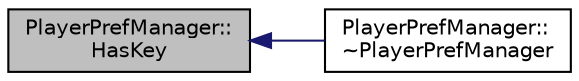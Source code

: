 digraph "PlayerPrefManager::HasKey"
{
  edge [fontname="Helvetica",fontsize="10",labelfontname="Helvetica",labelfontsize="10"];
  node [fontname="Helvetica",fontsize="10",shape=record];
  rankdir="LR";
  Node40 [label="PlayerPrefManager::\lHasKey",height=0.2,width=0.4,color="black", fillcolor="grey75", style="filled", fontcolor="black"];
  Node40 -> Node41 [dir="back",color="midnightblue",fontsize="10",style="solid",fontname="Helvetica"];
  Node41 [label="PlayerPrefManager::\l~PlayerPrefManager",height=0.2,width=0.4,color="black", fillcolor="white", style="filled",URL="$class_player_pref_manager.html#a594e8fd11a2a5476a8a06e53253214bb"];
}

